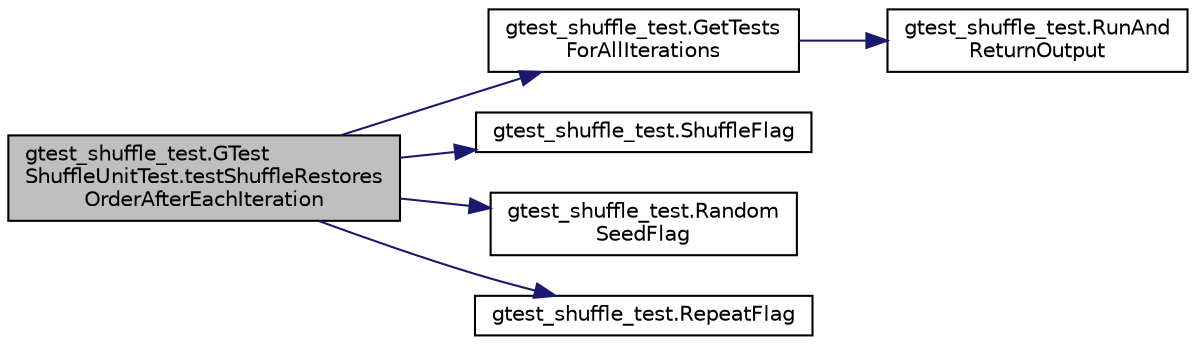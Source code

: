 digraph "gtest_shuffle_test.GTestShuffleUnitTest.testShuffleRestoresOrderAfterEachIteration"
{
  edge [fontname="Helvetica",fontsize="10",labelfontname="Helvetica",labelfontsize="10"];
  node [fontname="Helvetica",fontsize="10",shape=record];
  rankdir="LR";
  Node37 [label="gtest_shuffle_test.GTest\lShuffleUnitTest.testShuffleRestores\lOrderAfterEachIteration",height=0.2,width=0.4,color="black", fillcolor="grey75", style="filled", fontcolor="black"];
  Node37 -> Node38 [color="midnightblue",fontsize="10",style="solid",fontname="Helvetica"];
  Node38 [label="gtest_shuffle_test.GetTests\lForAllIterations",height=0.2,width=0.4,color="black", fillcolor="white", style="filled",URL="$d3/d15/namespacegtest__shuffle__test.html#a18c7606bf0d41acb73a4a6a2994d36fc"];
  Node38 -> Node39 [color="midnightblue",fontsize="10",style="solid",fontname="Helvetica"];
  Node39 [label="gtest_shuffle_test.RunAnd\lReturnOutput",height=0.2,width=0.4,color="black", fillcolor="white", style="filled",URL="$d3/d15/namespacegtest__shuffle__test.html#afbe879c2b3fdfed12b777b813359dbd4"];
  Node37 -> Node40 [color="midnightblue",fontsize="10",style="solid",fontname="Helvetica"];
  Node40 [label="gtest_shuffle_test.ShuffleFlag",height=0.2,width=0.4,color="black", fillcolor="white", style="filled",URL="$d3/d15/namespacegtest__shuffle__test.html#ab593e060bf2a9b2f0cb0dc8e18eb2088"];
  Node37 -> Node41 [color="midnightblue",fontsize="10",style="solid",fontname="Helvetica"];
  Node41 [label="gtest_shuffle_test.Random\lSeedFlag",height=0.2,width=0.4,color="black", fillcolor="white", style="filled",URL="$d3/d15/namespacegtest__shuffle__test.html#aaf2a94c748f266c4267ac7e7bb3451fd"];
  Node37 -> Node42 [color="midnightblue",fontsize="10",style="solid",fontname="Helvetica"];
  Node42 [label="gtest_shuffle_test.RepeatFlag",height=0.2,width=0.4,color="black", fillcolor="white", style="filled",URL="$d3/d15/namespacegtest__shuffle__test.html#a193f6cd2eeb35e7925dca6d8f72f75d3"];
}
